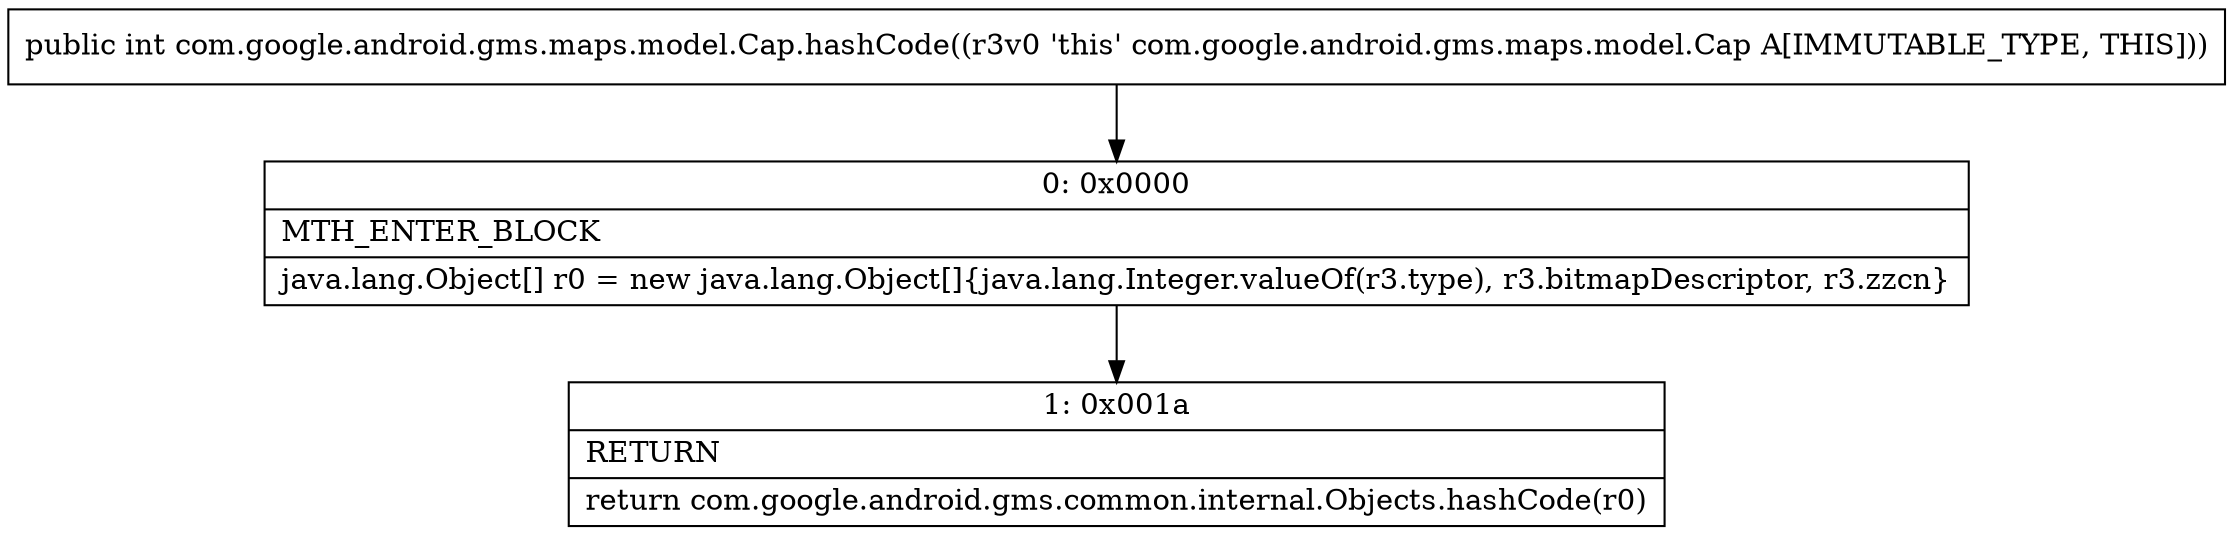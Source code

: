 digraph "CFG forcom.google.android.gms.maps.model.Cap.hashCode()I" {
Node_0 [shape=record,label="{0\:\ 0x0000|MTH_ENTER_BLOCK\l|java.lang.Object[] r0 = new java.lang.Object[]\{java.lang.Integer.valueOf(r3.type), r3.bitmapDescriptor, r3.zzcn\}\l}"];
Node_1 [shape=record,label="{1\:\ 0x001a|RETURN\l|return com.google.android.gms.common.internal.Objects.hashCode(r0)\l}"];
MethodNode[shape=record,label="{public int com.google.android.gms.maps.model.Cap.hashCode((r3v0 'this' com.google.android.gms.maps.model.Cap A[IMMUTABLE_TYPE, THIS])) }"];
MethodNode -> Node_0;
Node_0 -> Node_1;
}

